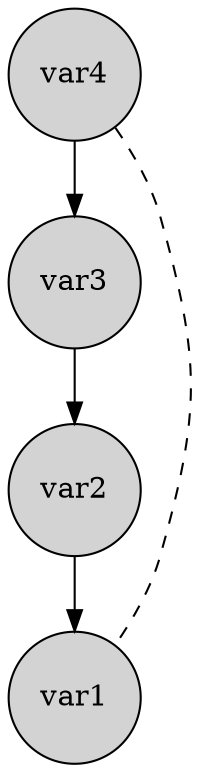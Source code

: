 digraph {
	node [shape = "circle"];

	var4 [style="filled"];

	var3 [style="filled"];
	var4 -> var3;

	var2 [style="filled"];
	var3 -> var2;

	var1 [style="filled"];
	var2 -> var1;
	var4 -> var1 [style = "dashed" arrowhead = "none" weight="0.5"];

}
